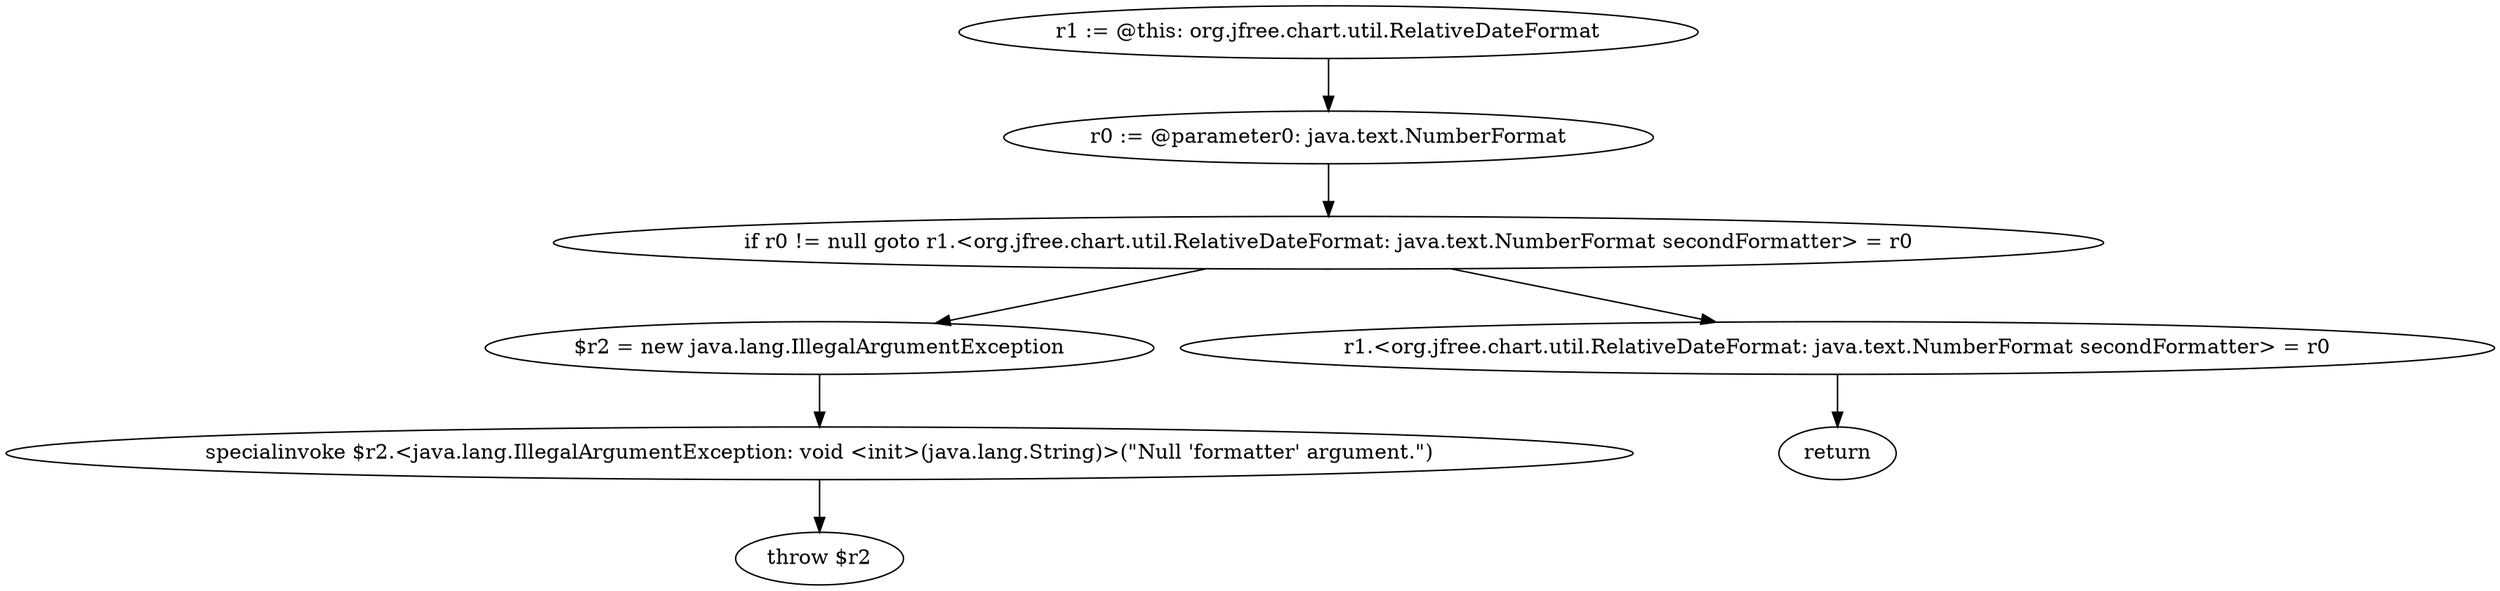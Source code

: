 digraph "unitGraph" {
    "r1 := @this: org.jfree.chart.util.RelativeDateFormat"
    "r0 := @parameter0: java.text.NumberFormat"
    "if r0 != null goto r1.<org.jfree.chart.util.RelativeDateFormat: java.text.NumberFormat secondFormatter> = r0"
    "$r2 = new java.lang.IllegalArgumentException"
    "specialinvoke $r2.<java.lang.IllegalArgumentException: void <init>(java.lang.String)>(\"Null \'formatter\' argument.\")"
    "throw $r2"
    "r1.<org.jfree.chart.util.RelativeDateFormat: java.text.NumberFormat secondFormatter> = r0"
    "return"
    "r1 := @this: org.jfree.chart.util.RelativeDateFormat"->"r0 := @parameter0: java.text.NumberFormat";
    "r0 := @parameter0: java.text.NumberFormat"->"if r0 != null goto r1.<org.jfree.chart.util.RelativeDateFormat: java.text.NumberFormat secondFormatter> = r0";
    "if r0 != null goto r1.<org.jfree.chart.util.RelativeDateFormat: java.text.NumberFormat secondFormatter> = r0"->"$r2 = new java.lang.IllegalArgumentException";
    "if r0 != null goto r1.<org.jfree.chart.util.RelativeDateFormat: java.text.NumberFormat secondFormatter> = r0"->"r1.<org.jfree.chart.util.RelativeDateFormat: java.text.NumberFormat secondFormatter> = r0";
    "$r2 = new java.lang.IllegalArgumentException"->"specialinvoke $r2.<java.lang.IllegalArgumentException: void <init>(java.lang.String)>(\"Null \'formatter\' argument.\")";
    "specialinvoke $r2.<java.lang.IllegalArgumentException: void <init>(java.lang.String)>(\"Null \'formatter\' argument.\")"->"throw $r2";
    "r1.<org.jfree.chart.util.RelativeDateFormat: java.text.NumberFormat secondFormatter> = r0"->"return";
}
